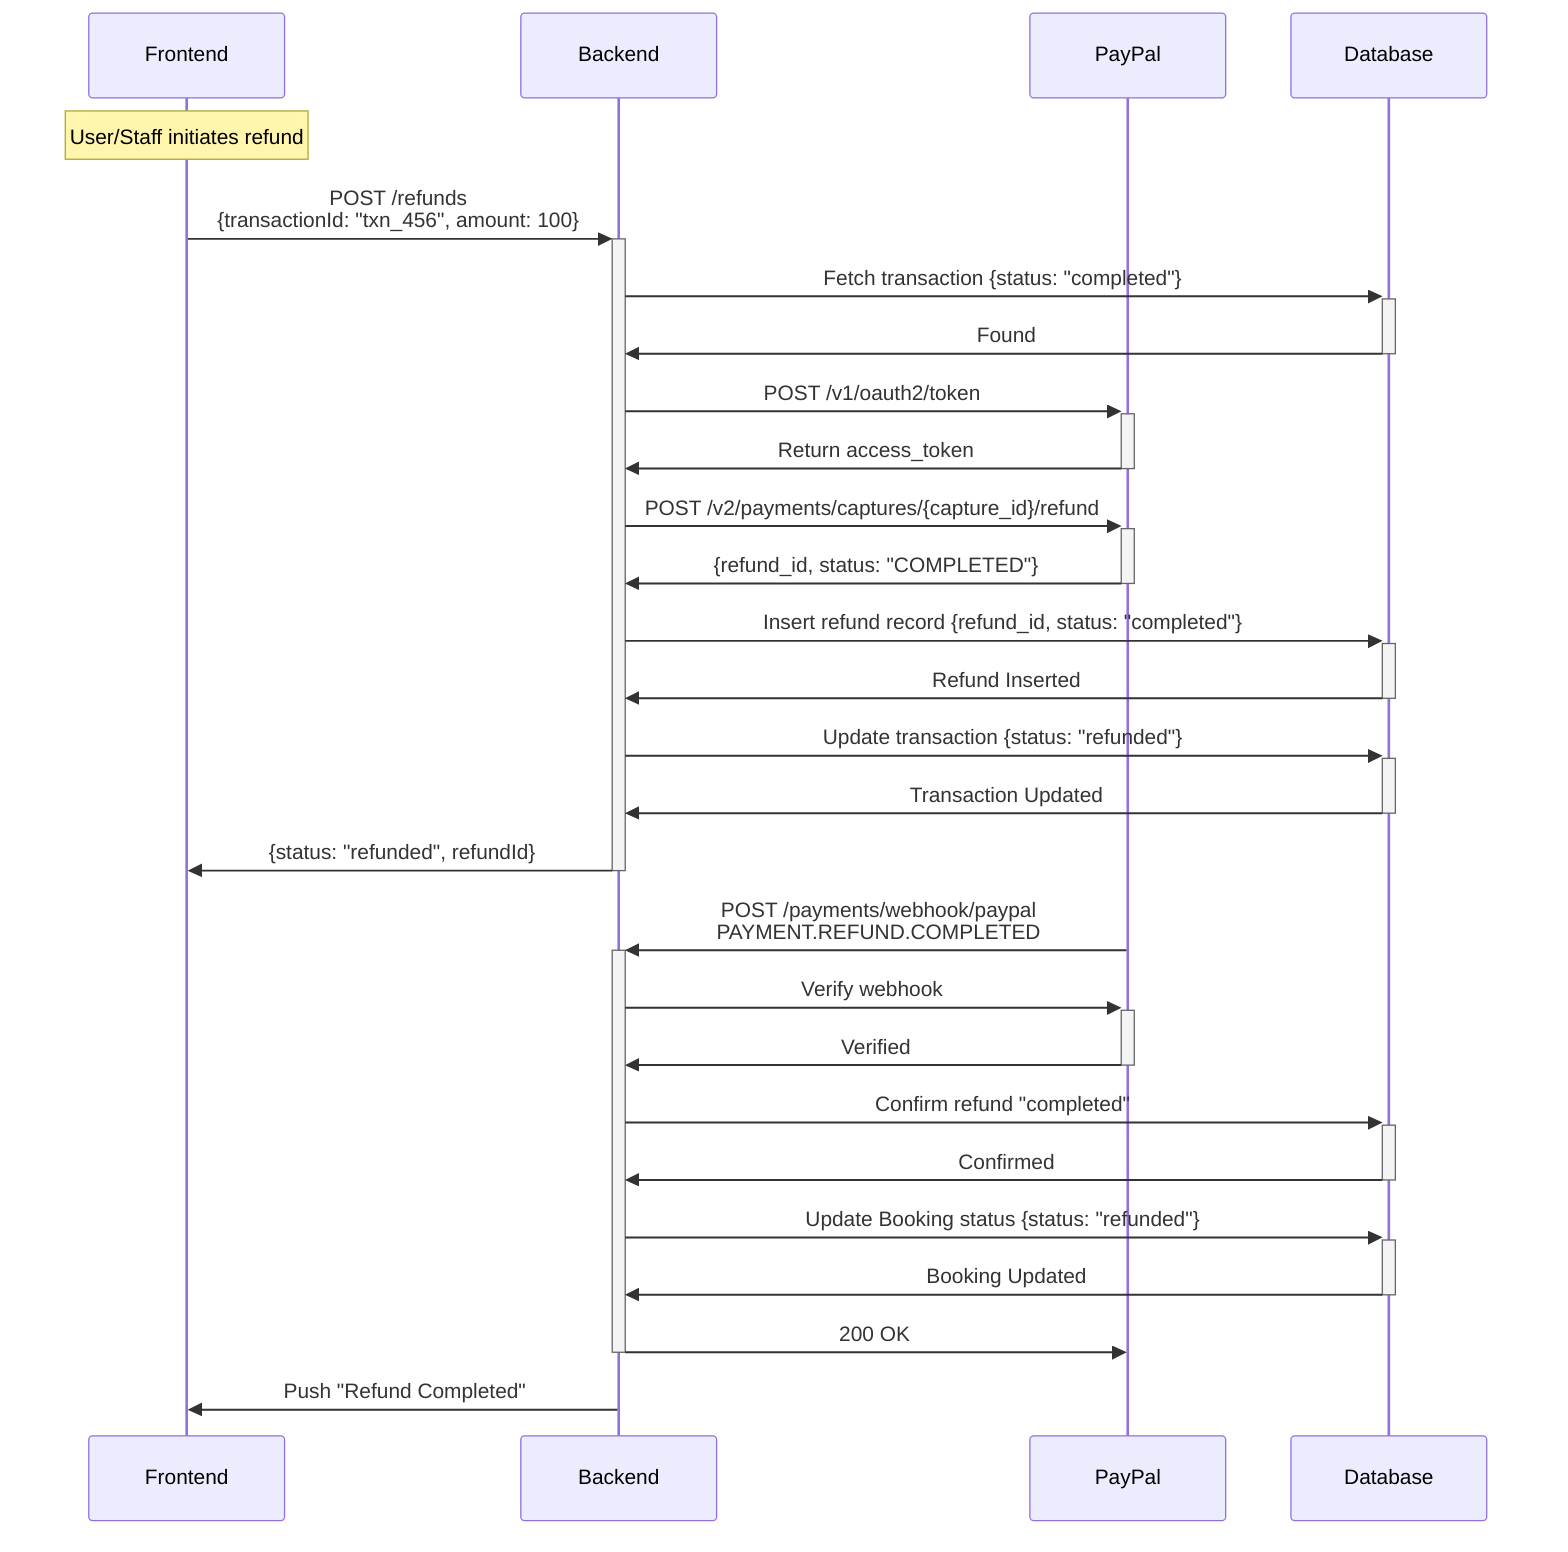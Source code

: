 sequenceDiagram
    participant FE as Frontend
    participant BE as Backend
    participant PP as PayPal
    participant DB as Database
    
    Note over FE: User/Staff initiates refund
    
    FE->>+BE: POST /refunds<br/>{transactionId: "txn_456", amount: 100}
    BE->>+DB: Fetch transaction {status: "completed"}
    DB->>-BE: Found
    
    BE->>+PP: POST /v1/oauth2/token
    PP->>-BE: Return access_token
    
    BE->>+PP: POST /v2/payments/captures/{capture_id}/refund
    PP->>-BE: {refund_id, status: "COMPLETED"}
    
    BE->>+DB: Insert refund record {refund_id, status: "completed"}
    DB->>-BE: Refund Inserted
    BE->>+DB: Update transaction {status: "refunded"}
    DB->>-BE: Transaction Updated
    BE->>-FE: {status: "refunded", refundId}
    
    %% Webhook
    PP->>+BE: POST /payments/webhook/paypal<br/>PAYMENT.REFUND.COMPLETED
    BE->>+PP: Verify webhook
    PP->>-BE: Verified
    BE->>+DB: Confirm refund "completed"
    DB->>-BE: Confirmed
    BE->>+DB: Update Booking status {status: "refunded"}
    DB->>-BE: Booking Updated 
    BE->>-PP: 200 OK
    BE->>FE: Push "Refund Completed"